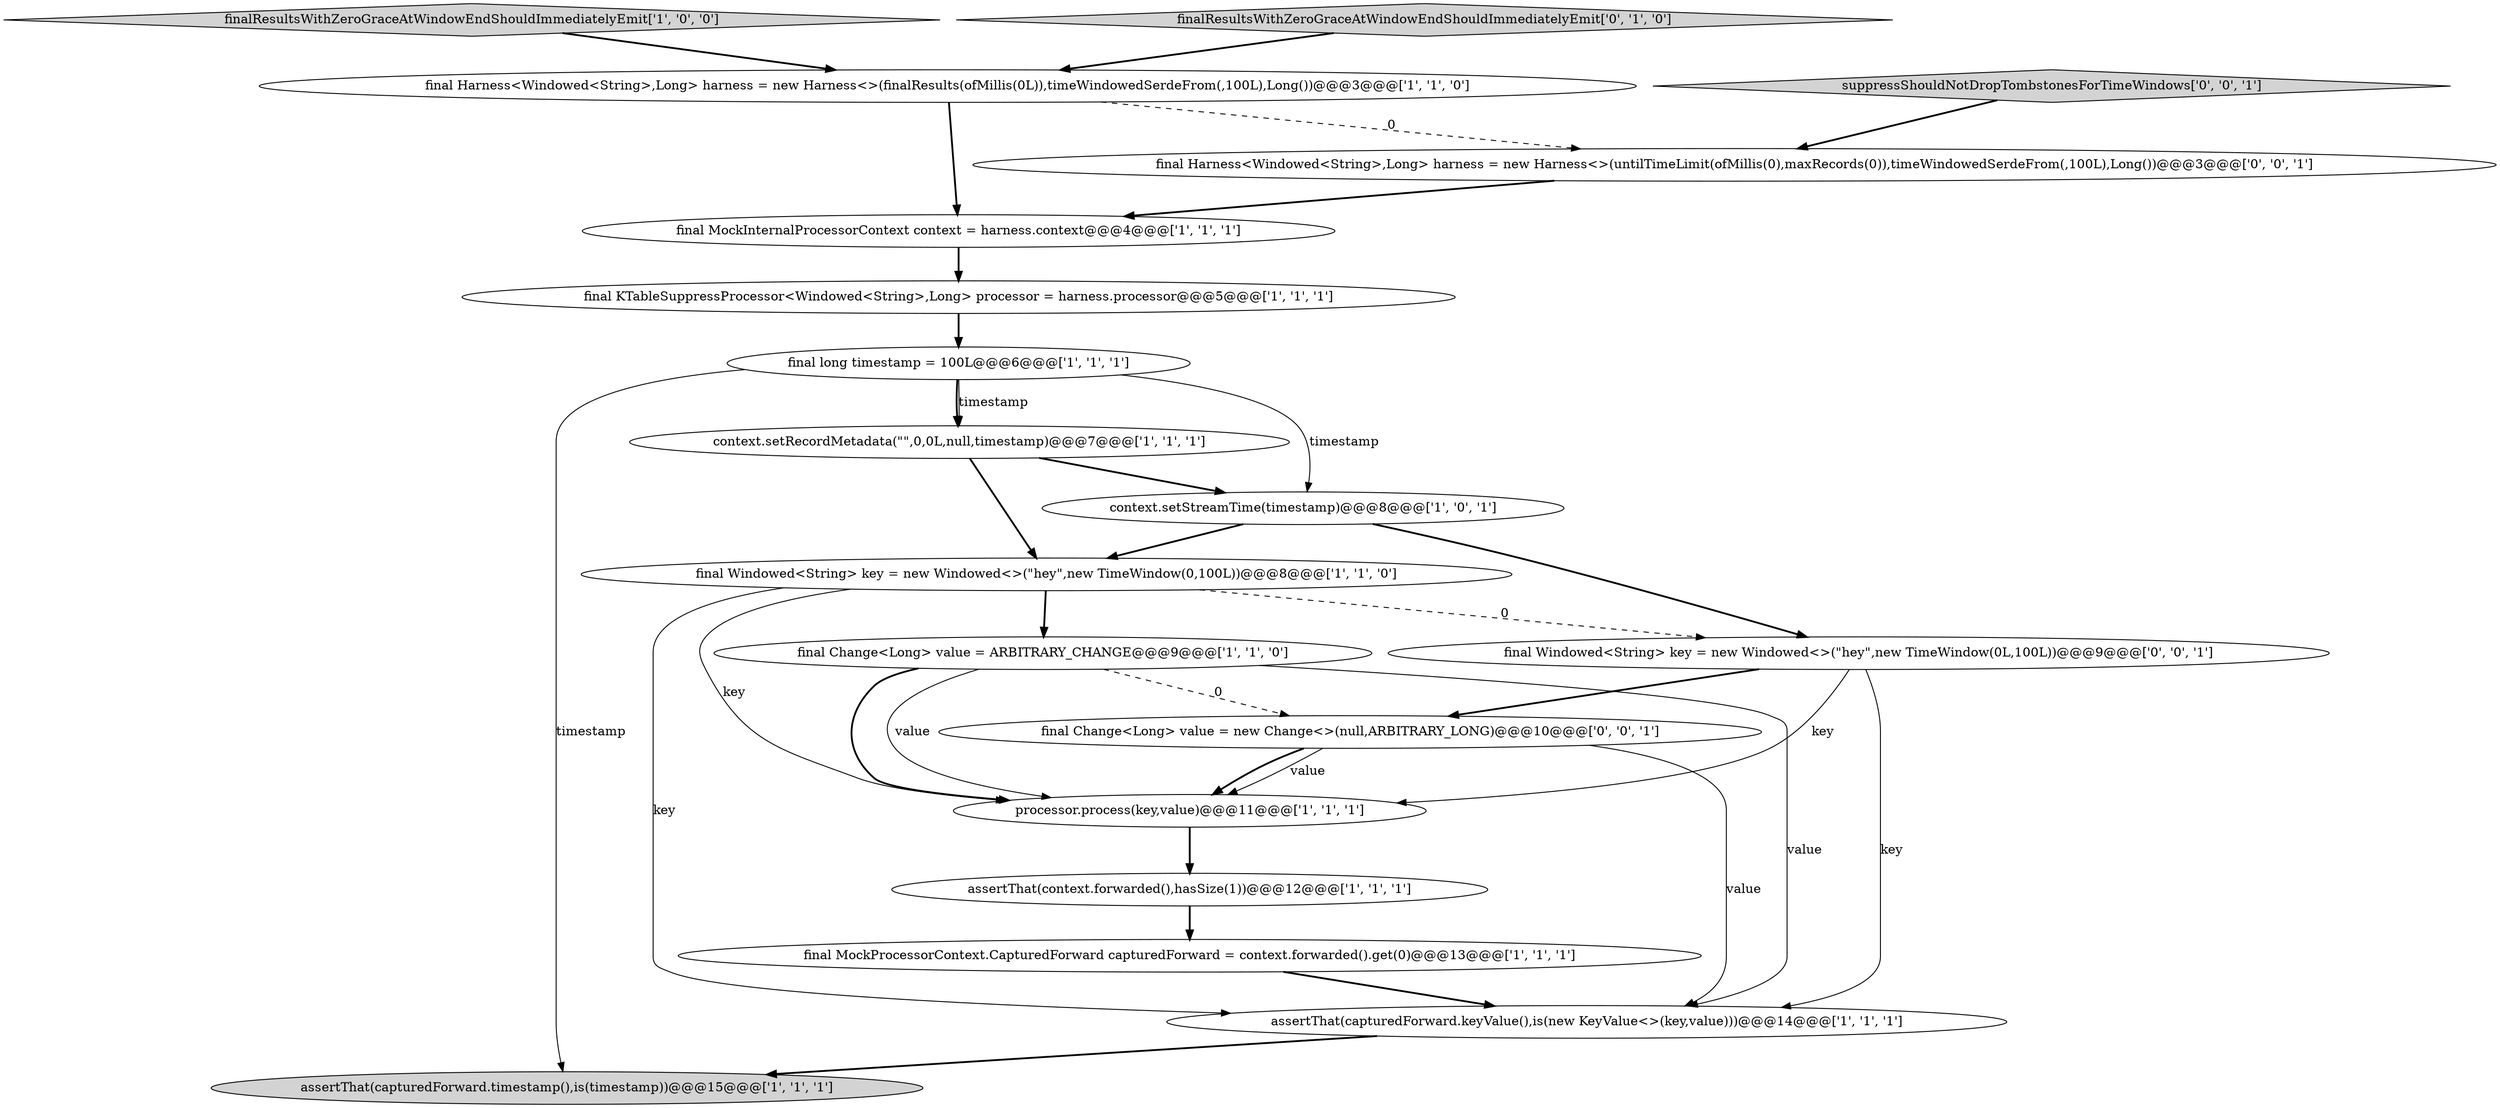 digraph {
13 [style = filled, label = "final Windowed<String> key = new Windowed<>(\"hey\",new TimeWindow(0,100L))@@@8@@@['1', '1', '0']", fillcolor = white, shape = ellipse image = "AAA0AAABBB1BBB"];
17 [style = filled, label = "final Windowed<String> key = new Windowed<>(\"hey\",new TimeWindow(0L,100L))@@@9@@@['0', '0', '1']", fillcolor = white, shape = ellipse image = "AAA0AAABBB3BBB"];
5 [style = filled, label = "final Change<Long> value = ARBITRARY_CHANGE@@@9@@@['1', '1', '0']", fillcolor = white, shape = ellipse image = "AAA0AAABBB1BBB"];
1 [style = filled, label = "finalResultsWithZeroGraceAtWindowEndShouldImmediatelyEmit['1', '0', '0']", fillcolor = lightgray, shape = diamond image = "AAA0AAABBB1BBB"];
7 [style = filled, label = "final long timestamp = 100L@@@6@@@['1', '1', '1']", fillcolor = white, shape = ellipse image = "AAA0AAABBB1BBB"];
14 [style = filled, label = "finalResultsWithZeroGraceAtWindowEndShouldImmediatelyEmit['0', '1', '0']", fillcolor = lightgray, shape = diamond image = "AAA0AAABBB2BBB"];
8 [style = filled, label = "context.setRecordMetadata(\"\",0,0L,null,timestamp)@@@7@@@['1', '1', '1']", fillcolor = white, shape = ellipse image = "AAA0AAABBB1BBB"];
12 [style = filled, label = "assertThat(capturedForward.timestamp(),is(timestamp))@@@15@@@['1', '1', '1']", fillcolor = lightgray, shape = ellipse image = "AAA0AAABBB1BBB"];
0 [style = filled, label = "final KTableSuppressProcessor<Windowed<String>,Long> processor = harness.processor@@@5@@@['1', '1', '1']", fillcolor = white, shape = ellipse image = "AAA0AAABBB1BBB"];
6 [style = filled, label = "final Harness<Windowed<String>,Long> harness = new Harness<>(finalResults(ofMillis(0L)),timeWindowedSerdeFrom(,100L),Long())@@@3@@@['1', '1', '0']", fillcolor = white, shape = ellipse image = "AAA0AAABBB1BBB"];
9 [style = filled, label = "processor.process(key,value)@@@11@@@['1', '1', '1']", fillcolor = white, shape = ellipse image = "AAA0AAABBB1BBB"];
3 [style = filled, label = "assertThat(capturedForward.keyValue(),is(new KeyValue<>(key,value)))@@@14@@@['1', '1', '1']", fillcolor = white, shape = ellipse image = "AAA0AAABBB1BBB"];
10 [style = filled, label = "assertThat(context.forwarded(),hasSize(1))@@@12@@@['1', '1', '1']", fillcolor = white, shape = ellipse image = "AAA0AAABBB1BBB"];
2 [style = filled, label = "context.setStreamTime(timestamp)@@@8@@@['1', '0', '1']", fillcolor = white, shape = ellipse image = "AAA0AAABBB1BBB"];
11 [style = filled, label = "final MockProcessorContext.CapturedForward capturedForward = context.forwarded().get(0)@@@13@@@['1', '1', '1']", fillcolor = white, shape = ellipse image = "AAA0AAABBB1BBB"];
4 [style = filled, label = "final MockInternalProcessorContext context = harness.context@@@4@@@['1', '1', '1']", fillcolor = white, shape = ellipse image = "AAA0AAABBB1BBB"];
15 [style = filled, label = "final Change<Long> value = new Change<>(null,ARBITRARY_LONG)@@@10@@@['0', '0', '1']", fillcolor = white, shape = ellipse image = "AAA0AAABBB3BBB"];
18 [style = filled, label = "final Harness<Windowed<String>,Long> harness = new Harness<>(untilTimeLimit(ofMillis(0),maxRecords(0)),timeWindowedSerdeFrom(,100L),Long())@@@3@@@['0', '0', '1']", fillcolor = white, shape = ellipse image = "AAA0AAABBB3BBB"];
16 [style = filled, label = "suppressShouldNotDropTombstonesForTimeWindows['0', '0', '1']", fillcolor = lightgray, shape = diamond image = "AAA0AAABBB3BBB"];
2->17 [style = bold, label=""];
16->18 [style = bold, label=""];
5->3 [style = solid, label="value"];
7->12 [style = solid, label="timestamp"];
5->9 [style = bold, label=""];
13->17 [style = dashed, label="0"];
13->3 [style = solid, label="key"];
13->9 [style = solid, label="key"];
9->10 [style = bold, label=""];
3->12 [style = bold, label=""];
7->8 [style = bold, label=""];
5->9 [style = solid, label="value"];
4->0 [style = bold, label=""];
2->13 [style = bold, label=""];
0->7 [style = bold, label=""];
15->3 [style = solid, label="value"];
6->18 [style = dashed, label="0"];
6->4 [style = bold, label=""];
1->6 [style = bold, label=""];
18->4 [style = bold, label=""];
8->2 [style = bold, label=""];
11->3 [style = bold, label=""];
15->9 [style = bold, label=""];
7->2 [style = solid, label="timestamp"];
17->15 [style = bold, label=""];
13->5 [style = bold, label=""];
17->3 [style = solid, label="key"];
17->9 [style = solid, label="key"];
7->8 [style = solid, label="timestamp"];
5->15 [style = dashed, label="0"];
14->6 [style = bold, label=""];
8->13 [style = bold, label=""];
10->11 [style = bold, label=""];
15->9 [style = solid, label="value"];
}
